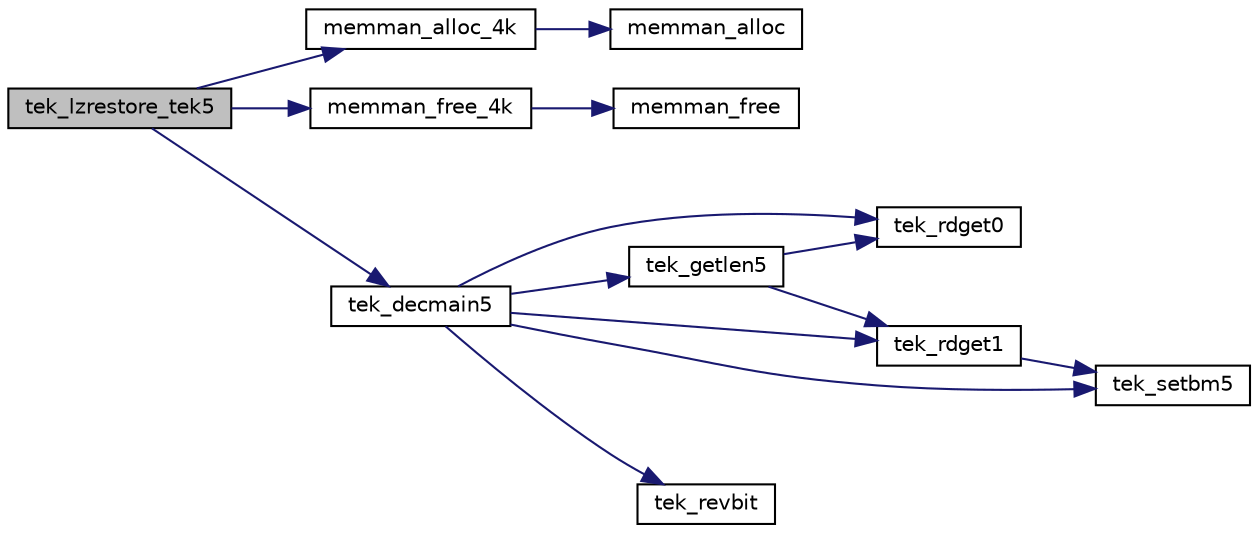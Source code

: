digraph "tek_lzrestore_tek5"
{
 // LATEX_PDF_SIZE
  edge [fontname="Helvetica",fontsize="10",labelfontname="Helvetica",labelfontsize="10"];
  node [fontname="Helvetica",fontsize="10",shape=record];
  rankdir="LR";
  Node1 [label="tek_lzrestore_tek5",height=0.2,width=0.4,color="black", fillcolor="grey75", style="filled", fontcolor="black",tooltip=" "];
  Node1 -> Node2 [color="midnightblue",fontsize="10",style="solid",fontname="Helvetica"];
  Node2 [label="memman_alloc_4k",height=0.2,width=0.4,color="black", fillcolor="white", style="filled",URL="$bootpack_8h.html#a0b2b807ae567c0c3a0f5878b6ea95383",tooltip=" "];
  Node2 -> Node3 [color="midnightblue",fontsize="10",style="solid",fontname="Helvetica"];
  Node3 [label="memman_alloc",height=0.2,width=0.4,color="black", fillcolor="white", style="filled",URL="$memory_8c.html#a3a44e2ae3c434e982c7b906e00af831a",tooltip=" "];
  Node1 -> Node4 [color="midnightblue",fontsize="10",style="solid",fontname="Helvetica"];
  Node4 [label="memman_free_4k",height=0.2,width=0.4,color="black", fillcolor="white", style="filled",URL="$bootpack_8h.html#acad1337e14f758731d8241ee094d1a86",tooltip=" "];
  Node4 -> Node5 [color="midnightblue",fontsize="10",style="solid",fontname="Helvetica"];
  Node5 [label="memman_free",height=0.2,width=0.4,color="black", fillcolor="white", style="filled",URL="$memory_8c.html#a4d14a01ac8b137a266aafe80c5102a52",tooltip=" "];
  Node1 -> Node6 [color="midnightblue",fontsize="10",style="solid",fontname="Helvetica"];
  Node6 [label="tek_decmain5",height=0.2,width=0.4,color="black", fillcolor="white", style="filled",URL="$haribote_2tek_8c.html#af1af9649c0ff434aafce5fa4ac0c120d",tooltip=" "];
  Node6 -> Node7 [color="midnightblue",fontsize="10",style="solid",fontname="Helvetica"];
  Node7 [label="tek_getlen5",height=0.2,width=0.4,color="black", fillcolor="white", style="filled",URL="$haribote_2tek_8c.html#a62bff5997b4c8b44edd54cde4d0ed647",tooltip=" "];
  Node7 -> Node8 [color="midnightblue",fontsize="10",style="solid",fontname="Helvetica"];
  Node8 [label="tek_rdget0",height=0.2,width=0.4,color="black", fillcolor="white", style="filled",URL="$haribote_2tek_8c.html#acbe7c667aa9821c570ff3f9f892c885d",tooltip=" "];
  Node7 -> Node9 [color="midnightblue",fontsize="10",style="solid",fontname="Helvetica"];
  Node9 [label="tek_rdget1",height=0.2,width=0.4,color="black", fillcolor="white", style="filled",URL="$haribote_2tek_8c.html#ad47117a8e15ddb593559472bfd1a913f",tooltip=" "];
  Node9 -> Node10 [color="midnightblue",fontsize="10",style="solid",fontname="Helvetica"];
  Node10 [label="tek_setbm5",height=0.2,width=0.4,color="black", fillcolor="white", style="filled",URL="$haribote_2tek_8c.html#a6dccddf1b7cc7d769e8074a44e204172",tooltip=" "];
  Node6 -> Node8 [color="midnightblue",fontsize="10",style="solid",fontname="Helvetica"];
  Node6 -> Node9 [color="midnightblue",fontsize="10",style="solid",fontname="Helvetica"];
  Node6 -> Node11 [color="midnightblue",fontsize="10",style="solid",fontname="Helvetica"];
  Node11 [label="tek_revbit",height=0.2,width=0.4,color="black", fillcolor="white", style="filled",URL="$haribote_2tek_8c.html#aef039e6537565330cab9657b27960b23",tooltip=" "];
  Node6 -> Node10 [color="midnightblue",fontsize="10",style="solid",fontname="Helvetica"];
}
